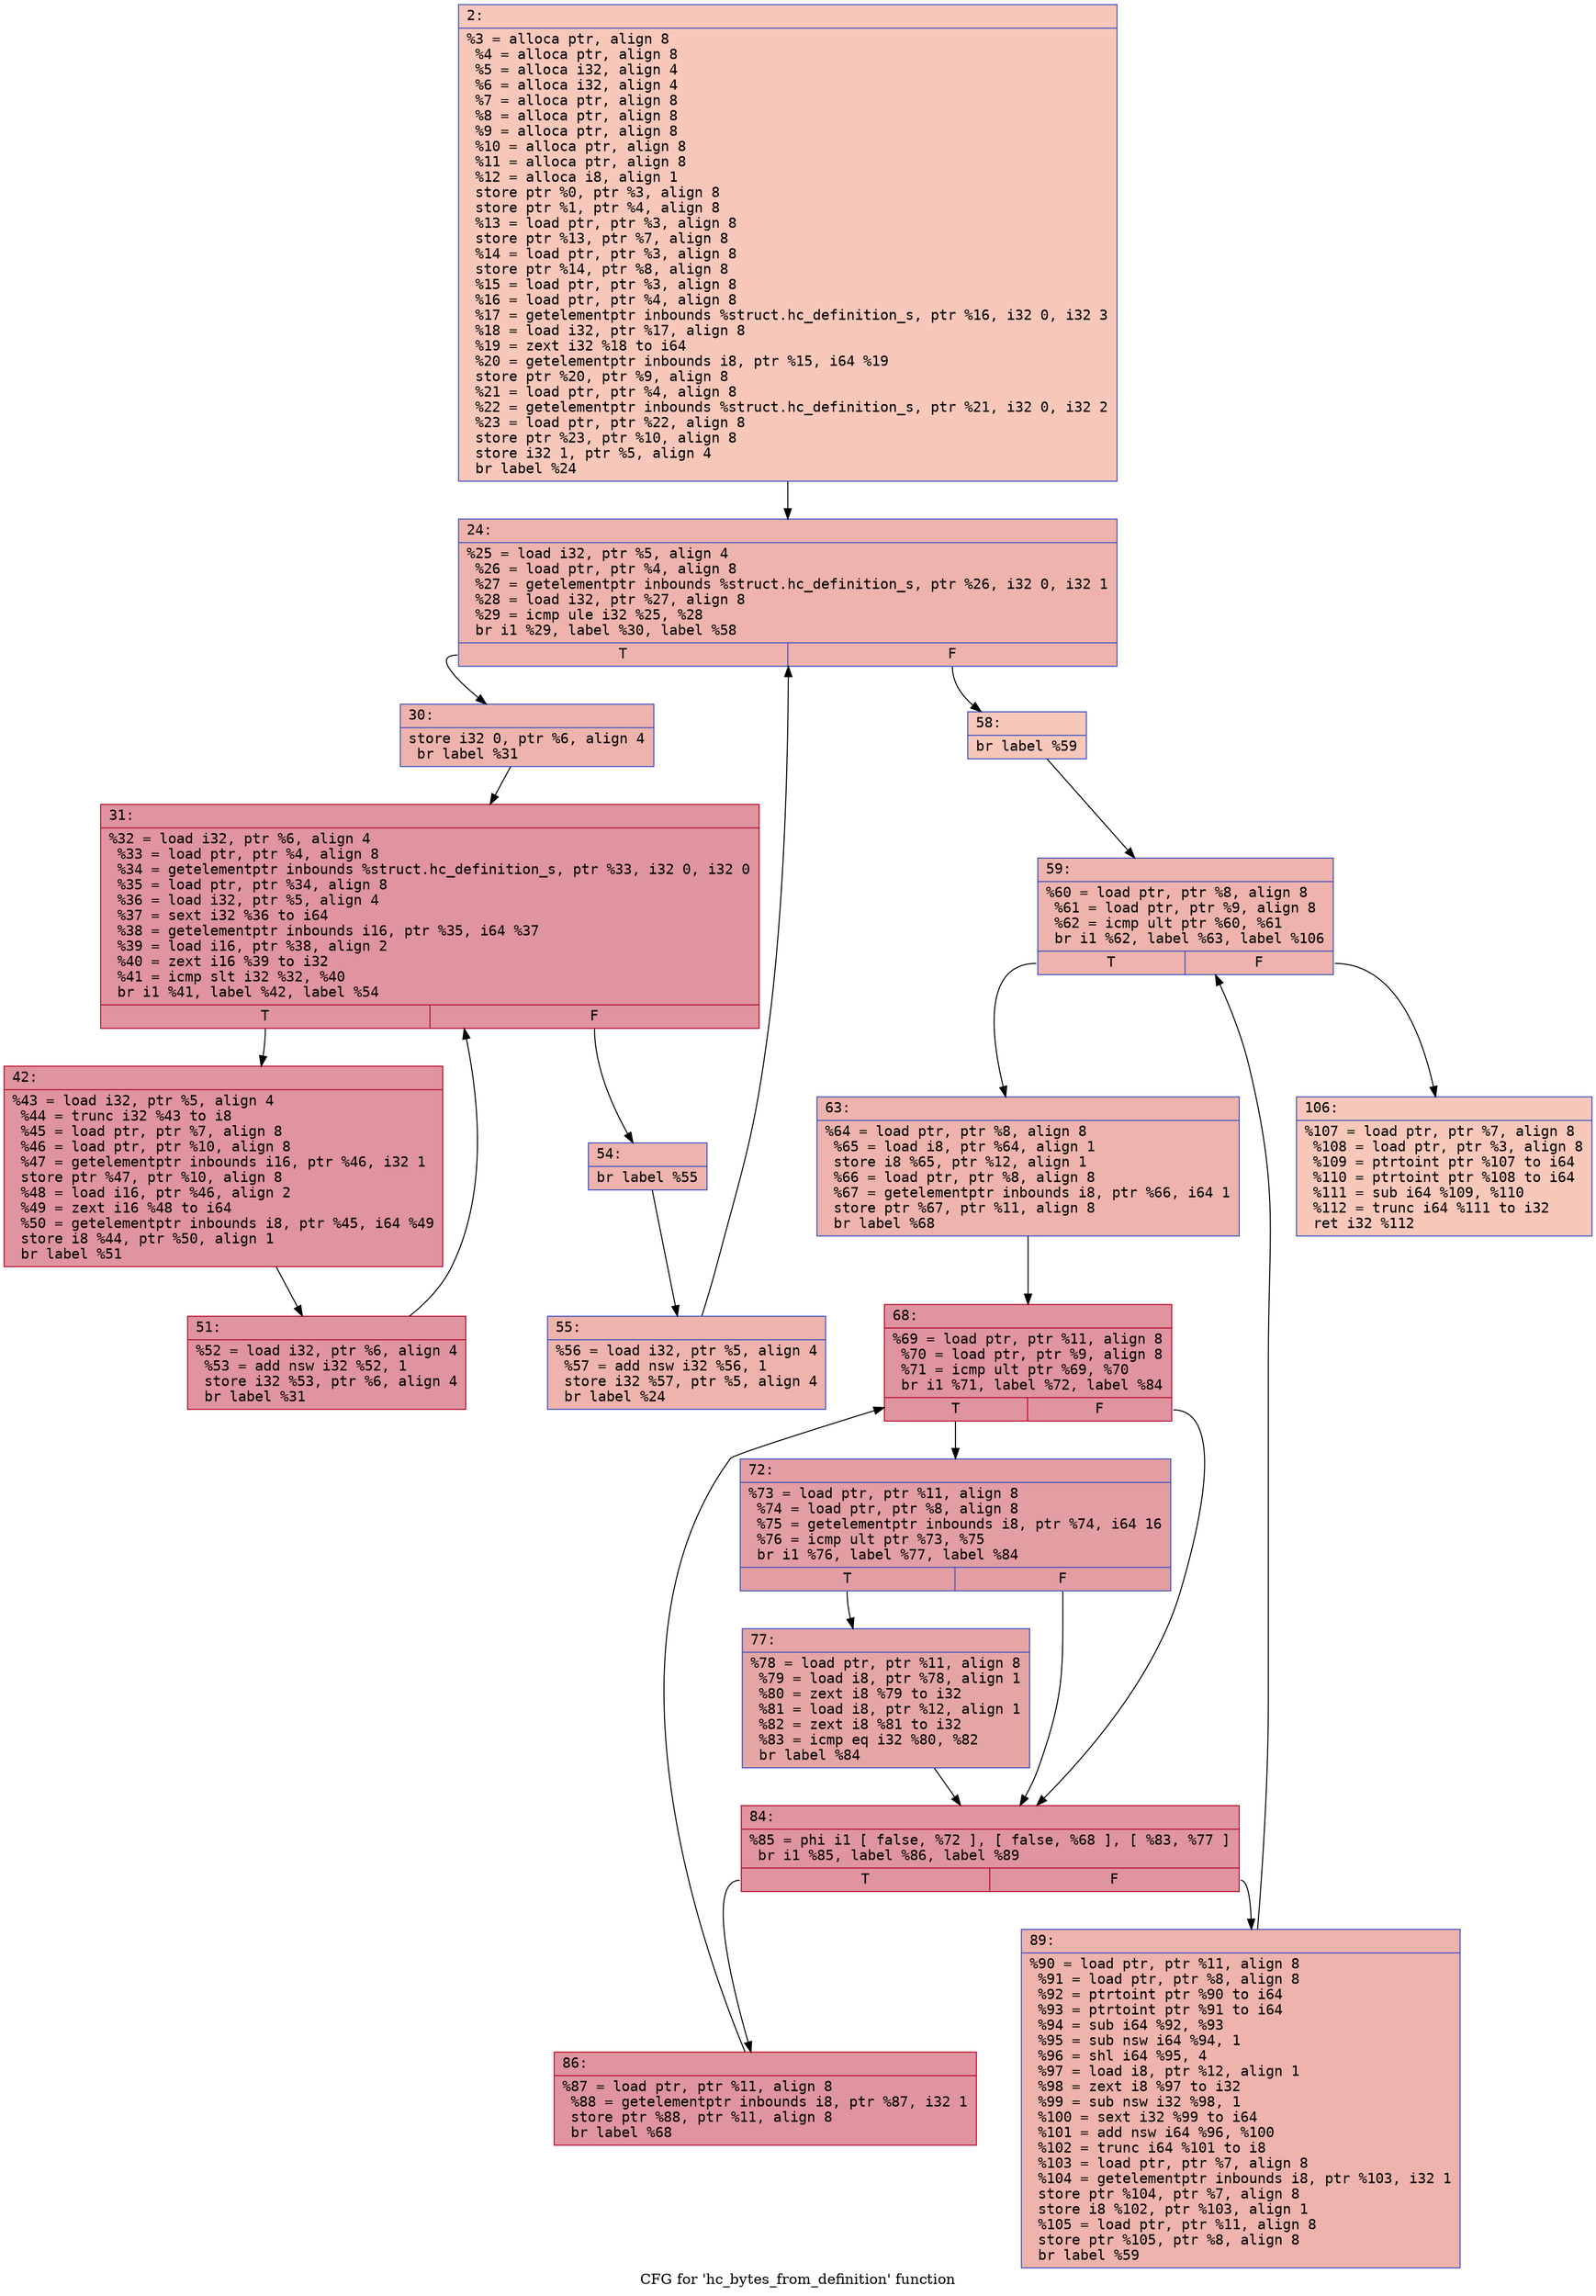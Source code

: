 digraph "CFG for 'hc_bytes_from_definition' function" {
	label="CFG for 'hc_bytes_from_definition' function";

	Node0x60000019fcf0 [shape=record,color="#3d50c3ff", style=filled, fillcolor="#ec7f6370" fontname="Courier",label="{2:\l|  %3 = alloca ptr, align 8\l  %4 = alloca ptr, align 8\l  %5 = alloca i32, align 4\l  %6 = alloca i32, align 4\l  %7 = alloca ptr, align 8\l  %8 = alloca ptr, align 8\l  %9 = alloca ptr, align 8\l  %10 = alloca ptr, align 8\l  %11 = alloca ptr, align 8\l  %12 = alloca i8, align 1\l  store ptr %0, ptr %3, align 8\l  store ptr %1, ptr %4, align 8\l  %13 = load ptr, ptr %3, align 8\l  store ptr %13, ptr %7, align 8\l  %14 = load ptr, ptr %3, align 8\l  store ptr %14, ptr %8, align 8\l  %15 = load ptr, ptr %3, align 8\l  %16 = load ptr, ptr %4, align 8\l  %17 = getelementptr inbounds %struct.hc_definition_s, ptr %16, i32 0, i32 3\l  %18 = load i32, ptr %17, align 8\l  %19 = zext i32 %18 to i64\l  %20 = getelementptr inbounds i8, ptr %15, i64 %19\l  store ptr %20, ptr %9, align 8\l  %21 = load ptr, ptr %4, align 8\l  %22 = getelementptr inbounds %struct.hc_definition_s, ptr %21, i32 0, i32 2\l  %23 = load ptr, ptr %22, align 8\l  store ptr %23, ptr %10, align 8\l  store i32 1, ptr %5, align 4\l  br label %24\l}"];
	Node0x60000019fcf0 -> Node0x60000019fd40[tooltip="2 -> 24\nProbability 100.00%" ];
	Node0x60000019fd40 [shape=record,color="#3d50c3ff", style=filled, fillcolor="#d6524470" fontname="Courier",label="{24:\l|  %25 = load i32, ptr %5, align 4\l  %26 = load ptr, ptr %4, align 8\l  %27 = getelementptr inbounds %struct.hc_definition_s, ptr %26, i32 0, i32 1\l  %28 = load i32, ptr %27, align 8\l  %29 = icmp ule i32 %25, %28\l  br i1 %29, label %30, label %58\l|{<s0>T|<s1>F}}"];
	Node0x60000019fd40:s0 -> Node0x60000019fd90[tooltip="24 -> 30\nProbability 96.88%" ];
	Node0x60000019fd40:s1 -> Node0x60000019ff70[tooltip="24 -> 58\nProbability 3.12%" ];
	Node0x60000019fd90 [shape=record,color="#3d50c3ff", style=filled, fillcolor="#d6524470" fontname="Courier",label="{30:\l|  store i32 0, ptr %6, align 4\l  br label %31\l}"];
	Node0x60000019fd90 -> Node0x60000019fde0[tooltip="30 -> 31\nProbability 100.00%" ];
	Node0x60000019fde0 [shape=record,color="#b70d28ff", style=filled, fillcolor="#b70d2870" fontname="Courier",label="{31:\l|  %32 = load i32, ptr %6, align 4\l  %33 = load ptr, ptr %4, align 8\l  %34 = getelementptr inbounds %struct.hc_definition_s, ptr %33, i32 0, i32 0\l  %35 = load ptr, ptr %34, align 8\l  %36 = load i32, ptr %5, align 4\l  %37 = sext i32 %36 to i64\l  %38 = getelementptr inbounds i16, ptr %35, i64 %37\l  %39 = load i16, ptr %38, align 2\l  %40 = zext i16 %39 to i32\l  %41 = icmp slt i32 %32, %40\l  br i1 %41, label %42, label %54\l|{<s0>T|<s1>F}}"];
	Node0x60000019fde0:s0 -> Node0x60000019fe30[tooltip="31 -> 42\nProbability 96.88%" ];
	Node0x60000019fde0:s1 -> Node0x60000019fed0[tooltip="31 -> 54\nProbability 3.12%" ];
	Node0x60000019fe30 [shape=record,color="#b70d28ff", style=filled, fillcolor="#b70d2870" fontname="Courier",label="{42:\l|  %43 = load i32, ptr %5, align 4\l  %44 = trunc i32 %43 to i8\l  %45 = load ptr, ptr %7, align 8\l  %46 = load ptr, ptr %10, align 8\l  %47 = getelementptr inbounds i16, ptr %46, i32 1\l  store ptr %47, ptr %10, align 8\l  %48 = load i16, ptr %46, align 2\l  %49 = zext i16 %48 to i64\l  %50 = getelementptr inbounds i8, ptr %45, i64 %49\l  store i8 %44, ptr %50, align 1\l  br label %51\l}"];
	Node0x60000019fe30 -> Node0x60000019fe80[tooltip="42 -> 51\nProbability 100.00%" ];
	Node0x60000019fe80 [shape=record,color="#b70d28ff", style=filled, fillcolor="#b70d2870" fontname="Courier",label="{51:\l|  %52 = load i32, ptr %6, align 4\l  %53 = add nsw i32 %52, 1\l  store i32 %53, ptr %6, align 4\l  br label %31\l}"];
	Node0x60000019fe80 -> Node0x60000019fde0[tooltip="51 -> 31\nProbability 100.00%" ];
	Node0x60000019fed0 [shape=record,color="#3d50c3ff", style=filled, fillcolor="#d6524470" fontname="Courier",label="{54:\l|  br label %55\l}"];
	Node0x60000019fed0 -> Node0x60000019ff20[tooltip="54 -> 55\nProbability 100.00%" ];
	Node0x60000019ff20 [shape=record,color="#3d50c3ff", style=filled, fillcolor="#d6524470" fontname="Courier",label="{55:\l|  %56 = load i32, ptr %5, align 4\l  %57 = add nsw i32 %56, 1\l  store i32 %57, ptr %5, align 4\l  br label %24\l}"];
	Node0x60000019ff20 -> Node0x60000019fd40[tooltip="55 -> 24\nProbability 100.00%" ];
	Node0x60000019ff70 [shape=record,color="#3d50c3ff", style=filled, fillcolor="#ec7f6370" fontname="Courier",label="{58:\l|  br label %59\l}"];
	Node0x60000019ff70 -> Node0x600000198000[tooltip="58 -> 59\nProbability 100.00%" ];
	Node0x600000198000 [shape=record,color="#3d50c3ff", style=filled, fillcolor="#d6524470" fontname="Courier",label="{59:\l|  %60 = load ptr, ptr %8, align 8\l  %61 = load ptr, ptr %9, align 8\l  %62 = icmp ult ptr %60, %61\l  br i1 %62, label %63, label %106\l|{<s0>T|<s1>F}}"];
	Node0x600000198000:s0 -> Node0x600000198050[tooltip="59 -> 63\nProbability 96.88%" ];
	Node0x600000198000:s1 -> Node0x600000198280[tooltip="59 -> 106\nProbability 3.12%" ];
	Node0x600000198050 [shape=record,color="#3d50c3ff", style=filled, fillcolor="#d6524470" fontname="Courier",label="{63:\l|  %64 = load ptr, ptr %8, align 8\l  %65 = load i8, ptr %64, align 1\l  store i8 %65, ptr %12, align 1\l  %66 = load ptr, ptr %8, align 8\l  %67 = getelementptr inbounds i8, ptr %66, i64 1\l  store ptr %67, ptr %11, align 8\l  br label %68\l}"];
	Node0x600000198050 -> Node0x6000001980a0[tooltip="63 -> 68\nProbability 100.00%" ];
	Node0x6000001980a0 [shape=record,color="#b70d28ff", style=filled, fillcolor="#b70d2870" fontname="Courier",label="{68:\l|  %69 = load ptr, ptr %11, align 8\l  %70 = load ptr, ptr %9, align 8\l  %71 = icmp ult ptr %69, %70\l  br i1 %71, label %72, label %84\l|{<s0>T|<s1>F}}"];
	Node0x6000001980a0:s0 -> Node0x6000001980f0[tooltip="68 -> 72\nProbability 50.00%" ];
	Node0x6000001980a0:s1 -> Node0x600000198190[tooltip="68 -> 84\nProbability 50.00%" ];
	Node0x6000001980f0 [shape=record,color="#3d50c3ff", style=filled, fillcolor="#be242e70" fontname="Courier",label="{72:\l|  %73 = load ptr, ptr %11, align 8\l  %74 = load ptr, ptr %8, align 8\l  %75 = getelementptr inbounds i8, ptr %74, i64 16\l  %76 = icmp ult ptr %73, %75\l  br i1 %76, label %77, label %84\l|{<s0>T|<s1>F}}"];
	Node0x6000001980f0:s0 -> Node0x600000198140[tooltip="72 -> 77\nProbability 50.00%" ];
	Node0x6000001980f0:s1 -> Node0x600000198190[tooltip="72 -> 84\nProbability 50.00%" ];
	Node0x600000198140 [shape=record,color="#3d50c3ff", style=filled, fillcolor="#c5333470" fontname="Courier",label="{77:\l|  %78 = load ptr, ptr %11, align 8\l  %79 = load i8, ptr %78, align 1\l  %80 = zext i8 %79 to i32\l  %81 = load i8, ptr %12, align 1\l  %82 = zext i8 %81 to i32\l  %83 = icmp eq i32 %80, %82\l  br label %84\l}"];
	Node0x600000198140 -> Node0x600000198190[tooltip="77 -> 84\nProbability 100.00%" ];
	Node0x600000198190 [shape=record,color="#b70d28ff", style=filled, fillcolor="#b70d2870" fontname="Courier",label="{84:\l|  %85 = phi i1 [ false, %72 ], [ false, %68 ], [ %83, %77 ]\l  br i1 %85, label %86, label %89\l|{<s0>T|<s1>F}}"];
	Node0x600000198190:s0 -> Node0x6000001981e0[tooltip="84 -> 86\nProbability 96.88%" ];
	Node0x600000198190:s1 -> Node0x600000198230[tooltip="84 -> 89\nProbability 3.12%" ];
	Node0x6000001981e0 [shape=record,color="#b70d28ff", style=filled, fillcolor="#b70d2870" fontname="Courier",label="{86:\l|  %87 = load ptr, ptr %11, align 8\l  %88 = getelementptr inbounds i8, ptr %87, i32 1\l  store ptr %88, ptr %11, align 8\l  br label %68\l}"];
	Node0x6000001981e0 -> Node0x6000001980a0[tooltip="86 -> 68\nProbability 100.00%" ];
	Node0x600000198230 [shape=record,color="#3d50c3ff", style=filled, fillcolor="#d6524470" fontname="Courier",label="{89:\l|  %90 = load ptr, ptr %11, align 8\l  %91 = load ptr, ptr %8, align 8\l  %92 = ptrtoint ptr %90 to i64\l  %93 = ptrtoint ptr %91 to i64\l  %94 = sub i64 %92, %93\l  %95 = sub nsw i64 %94, 1\l  %96 = shl i64 %95, 4\l  %97 = load i8, ptr %12, align 1\l  %98 = zext i8 %97 to i32\l  %99 = sub nsw i32 %98, 1\l  %100 = sext i32 %99 to i64\l  %101 = add nsw i64 %96, %100\l  %102 = trunc i64 %101 to i8\l  %103 = load ptr, ptr %7, align 8\l  %104 = getelementptr inbounds i8, ptr %103, i32 1\l  store ptr %104, ptr %7, align 8\l  store i8 %102, ptr %103, align 1\l  %105 = load ptr, ptr %11, align 8\l  store ptr %105, ptr %8, align 8\l  br label %59\l}"];
	Node0x600000198230 -> Node0x600000198000[tooltip="89 -> 59\nProbability 100.00%" ];
	Node0x600000198280 [shape=record,color="#3d50c3ff", style=filled, fillcolor="#ec7f6370" fontname="Courier",label="{106:\l|  %107 = load ptr, ptr %7, align 8\l  %108 = load ptr, ptr %3, align 8\l  %109 = ptrtoint ptr %107 to i64\l  %110 = ptrtoint ptr %108 to i64\l  %111 = sub i64 %109, %110\l  %112 = trunc i64 %111 to i32\l  ret i32 %112\l}"];
}
